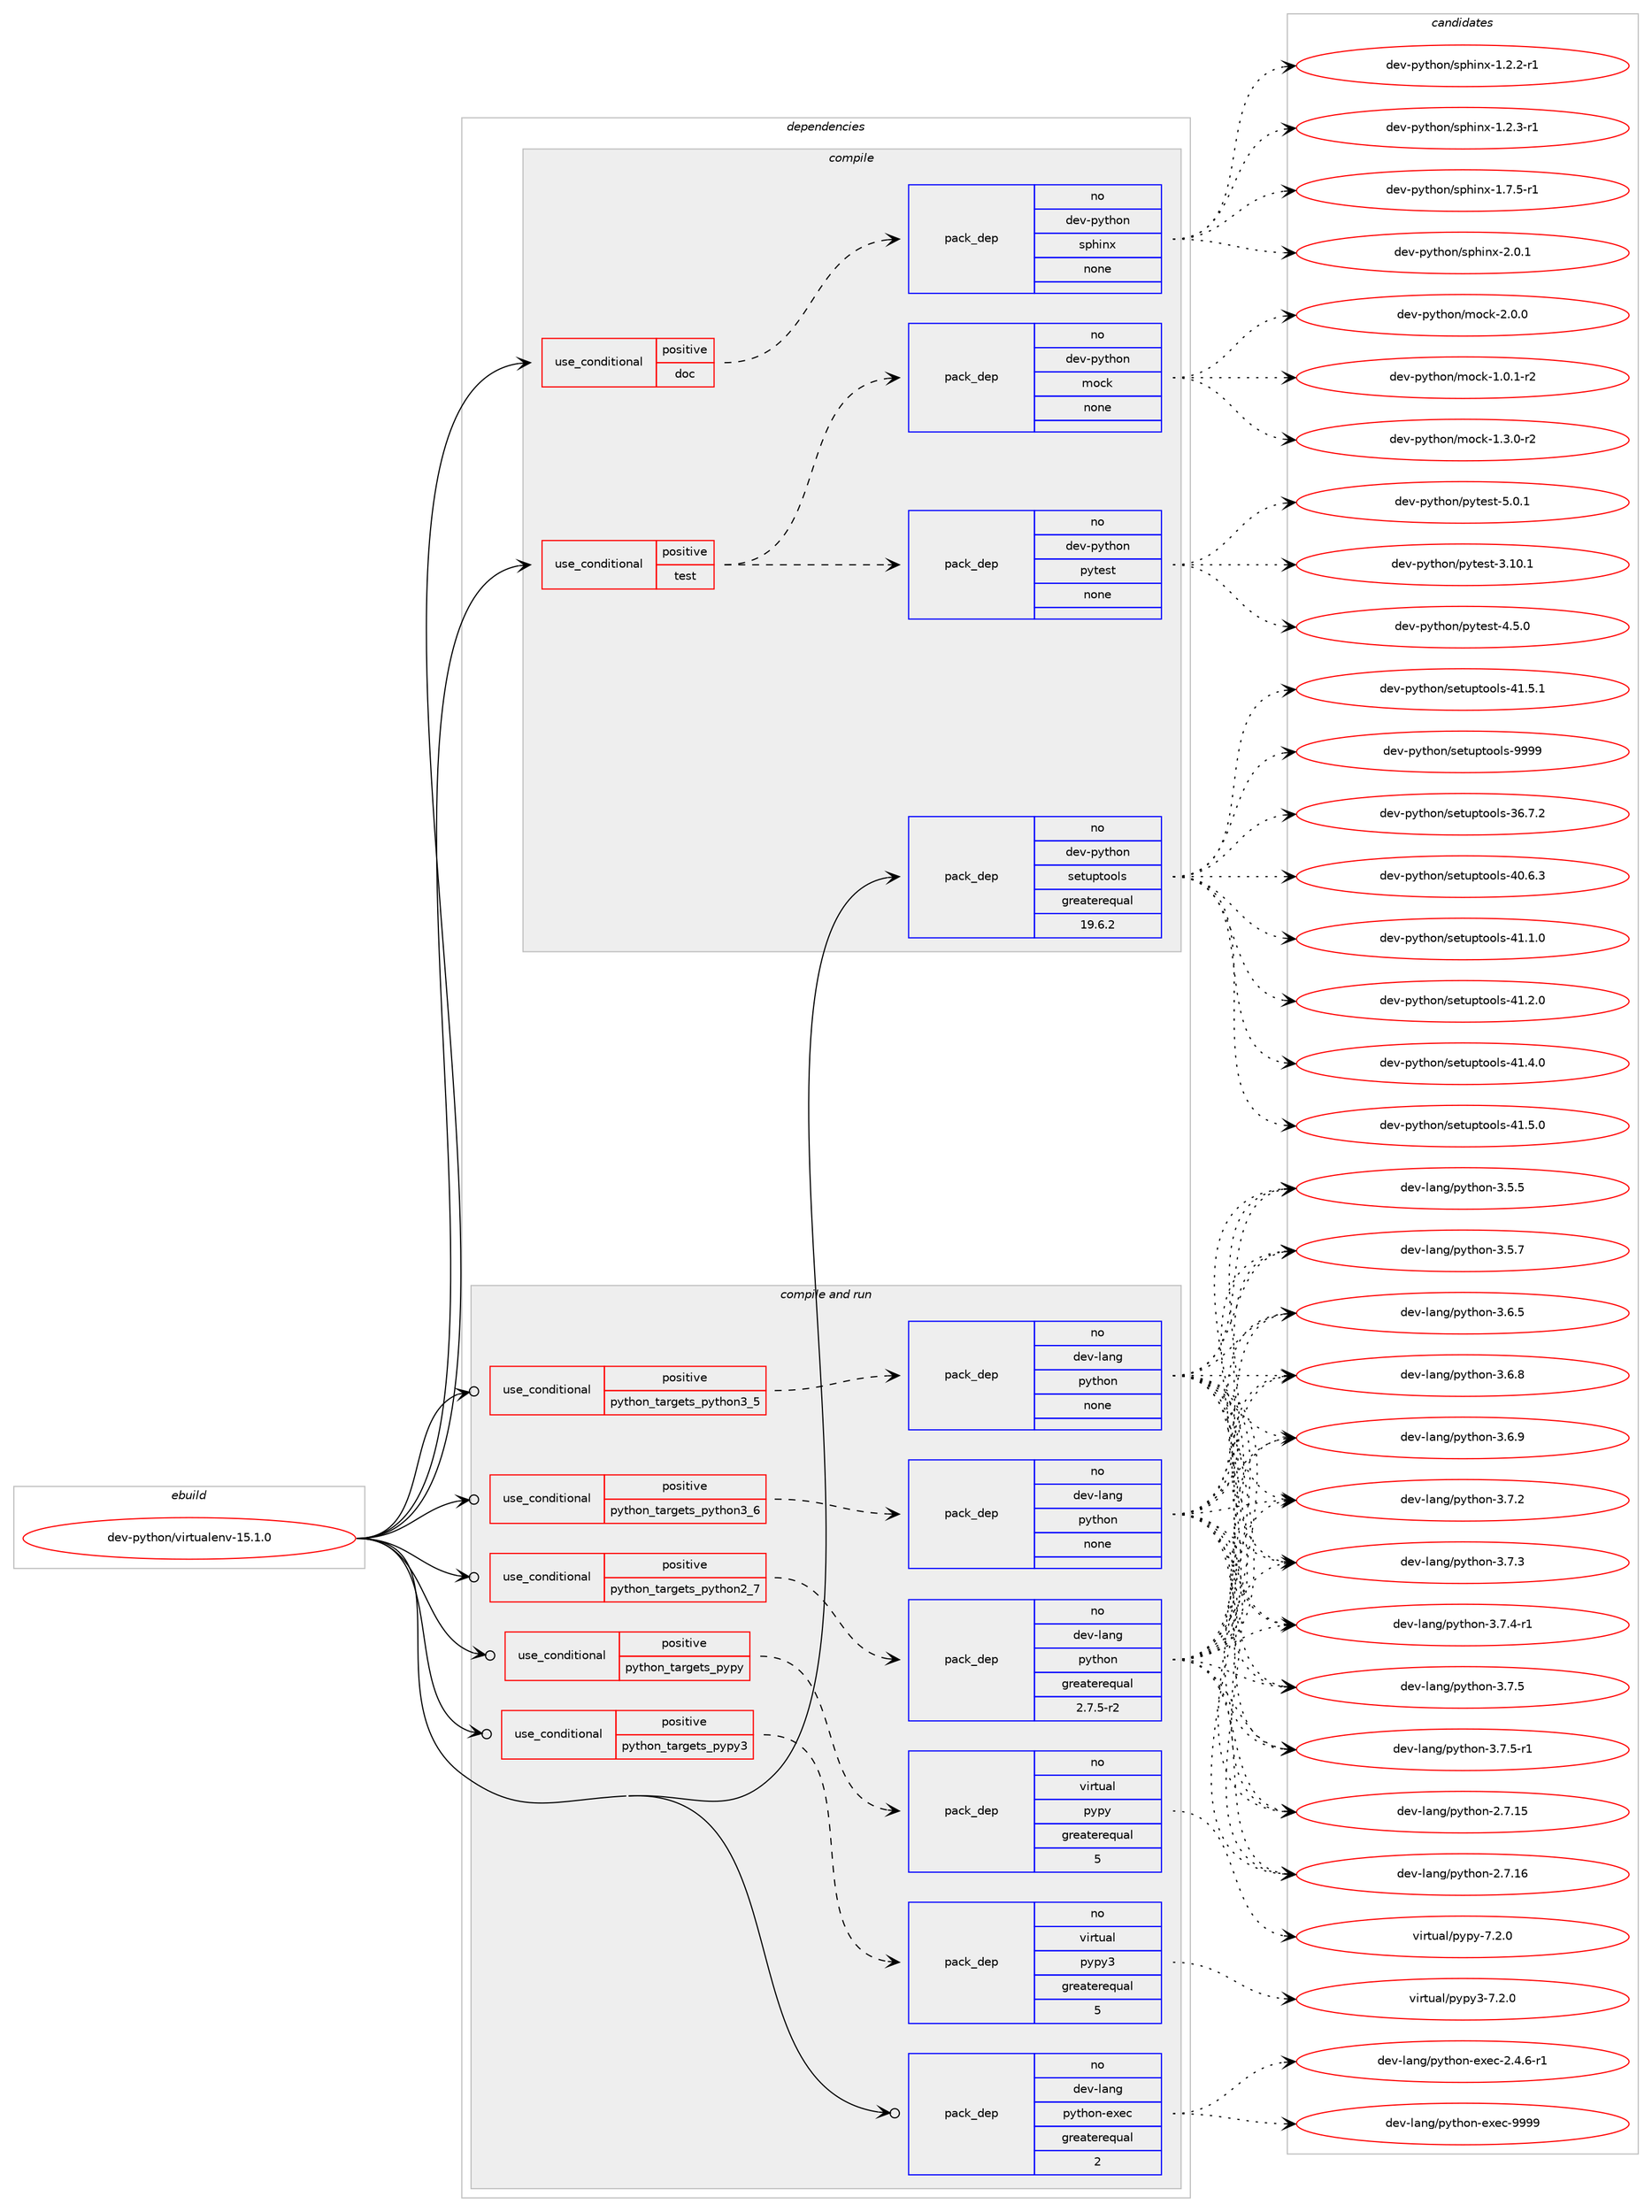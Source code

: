 digraph prolog {

# *************
# Graph options
# *************

newrank=true;
concentrate=true;
compound=true;
graph [rankdir=LR,fontname=Helvetica,fontsize=10,ranksep=1.5];#, ranksep=2.5, nodesep=0.2];
edge  [arrowhead=vee];
node  [fontname=Helvetica,fontsize=10];

# **********
# The ebuild
# **********

subgraph cluster_leftcol {
color=gray;
rank=same;
label=<<i>ebuild</i>>;
id [label="dev-python/virtualenv-15.1.0", color=red, width=4, href="../dev-python/virtualenv-15.1.0.svg"];
}

# ****************
# The dependencies
# ****************

subgraph cluster_midcol {
color=gray;
label=<<i>dependencies</i>>;
subgraph cluster_compile {
fillcolor="#eeeeee";
style=filled;
label=<<i>compile</i>>;
subgraph cond151143 {
dependency642999 [label=<<TABLE BORDER="0" CELLBORDER="1" CELLSPACING="0" CELLPADDING="4"><TR><TD ROWSPAN="3" CELLPADDING="10">use_conditional</TD></TR><TR><TD>positive</TD></TR><TR><TD>doc</TD></TR></TABLE>>, shape=none, color=red];
subgraph pack479967 {
dependency643000 [label=<<TABLE BORDER="0" CELLBORDER="1" CELLSPACING="0" CELLPADDING="4" WIDTH="220"><TR><TD ROWSPAN="6" CELLPADDING="30">pack_dep</TD></TR><TR><TD WIDTH="110">no</TD></TR><TR><TD>dev-python</TD></TR><TR><TD>sphinx</TD></TR><TR><TD>none</TD></TR><TR><TD></TD></TR></TABLE>>, shape=none, color=blue];
}
dependency642999:e -> dependency643000:w [weight=20,style="dashed",arrowhead="vee"];
}
id:e -> dependency642999:w [weight=20,style="solid",arrowhead="vee"];
subgraph cond151144 {
dependency643001 [label=<<TABLE BORDER="0" CELLBORDER="1" CELLSPACING="0" CELLPADDING="4"><TR><TD ROWSPAN="3" CELLPADDING="10">use_conditional</TD></TR><TR><TD>positive</TD></TR><TR><TD>test</TD></TR></TABLE>>, shape=none, color=red];
subgraph pack479968 {
dependency643002 [label=<<TABLE BORDER="0" CELLBORDER="1" CELLSPACING="0" CELLPADDING="4" WIDTH="220"><TR><TD ROWSPAN="6" CELLPADDING="30">pack_dep</TD></TR><TR><TD WIDTH="110">no</TD></TR><TR><TD>dev-python</TD></TR><TR><TD>mock</TD></TR><TR><TD>none</TD></TR><TR><TD></TD></TR></TABLE>>, shape=none, color=blue];
}
dependency643001:e -> dependency643002:w [weight=20,style="dashed",arrowhead="vee"];
subgraph pack479969 {
dependency643003 [label=<<TABLE BORDER="0" CELLBORDER="1" CELLSPACING="0" CELLPADDING="4" WIDTH="220"><TR><TD ROWSPAN="6" CELLPADDING="30">pack_dep</TD></TR><TR><TD WIDTH="110">no</TD></TR><TR><TD>dev-python</TD></TR><TR><TD>pytest</TD></TR><TR><TD>none</TD></TR><TR><TD></TD></TR></TABLE>>, shape=none, color=blue];
}
dependency643001:e -> dependency643003:w [weight=20,style="dashed",arrowhead="vee"];
}
id:e -> dependency643001:w [weight=20,style="solid",arrowhead="vee"];
subgraph pack479970 {
dependency643004 [label=<<TABLE BORDER="0" CELLBORDER="1" CELLSPACING="0" CELLPADDING="4" WIDTH="220"><TR><TD ROWSPAN="6" CELLPADDING="30">pack_dep</TD></TR><TR><TD WIDTH="110">no</TD></TR><TR><TD>dev-python</TD></TR><TR><TD>setuptools</TD></TR><TR><TD>greaterequal</TD></TR><TR><TD>19.6.2</TD></TR></TABLE>>, shape=none, color=blue];
}
id:e -> dependency643004:w [weight=20,style="solid",arrowhead="vee"];
}
subgraph cluster_compileandrun {
fillcolor="#eeeeee";
style=filled;
label=<<i>compile and run</i>>;
subgraph cond151145 {
dependency643005 [label=<<TABLE BORDER="0" CELLBORDER="1" CELLSPACING="0" CELLPADDING="4"><TR><TD ROWSPAN="3" CELLPADDING="10">use_conditional</TD></TR><TR><TD>positive</TD></TR><TR><TD>python_targets_pypy</TD></TR></TABLE>>, shape=none, color=red];
subgraph pack479971 {
dependency643006 [label=<<TABLE BORDER="0" CELLBORDER="1" CELLSPACING="0" CELLPADDING="4" WIDTH="220"><TR><TD ROWSPAN="6" CELLPADDING="30">pack_dep</TD></TR><TR><TD WIDTH="110">no</TD></TR><TR><TD>virtual</TD></TR><TR><TD>pypy</TD></TR><TR><TD>greaterequal</TD></TR><TR><TD>5</TD></TR></TABLE>>, shape=none, color=blue];
}
dependency643005:e -> dependency643006:w [weight=20,style="dashed",arrowhead="vee"];
}
id:e -> dependency643005:w [weight=20,style="solid",arrowhead="odotvee"];
subgraph cond151146 {
dependency643007 [label=<<TABLE BORDER="0" CELLBORDER="1" CELLSPACING="0" CELLPADDING="4"><TR><TD ROWSPAN="3" CELLPADDING="10">use_conditional</TD></TR><TR><TD>positive</TD></TR><TR><TD>python_targets_pypy3</TD></TR></TABLE>>, shape=none, color=red];
subgraph pack479972 {
dependency643008 [label=<<TABLE BORDER="0" CELLBORDER="1" CELLSPACING="0" CELLPADDING="4" WIDTH="220"><TR><TD ROWSPAN="6" CELLPADDING="30">pack_dep</TD></TR><TR><TD WIDTH="110">no</TD></TR><TR><TD>virtual</TD></TR><TR><TD>pypy3</TD></TR><TR><TD>greaterequal</TD></TR><TR><TD>5</TD></TR></TABLE>>, shape=none, color=blue];
}
dependency643007:e -> dependency643008:w [weight=20,style="dashed",arrowhead="vee"];
}
id:e -> dependency643007:w [weight=20,style="solid",arrowhead="odotvee"];
subgraph cond151147 {
dependency643009 [label=<<TABLE BORDER="0" CELLBORDER="1" CELLSPACING="0" CELLPADDING="4"><TR><TD ROWSPAN="3" CELLPADDING="10">use_conditional</TD></TR><TR><TD>positive</TD></TR><TR><TD>python_targets_python2_7</TD></TR></TABLE>>, shape=none, color=red];
subgraph pack479973 {
dependency643010 [label=<<TABLE BORDER="0" CELLBORDER="1" CELLSPACING="0" CELLPADDING="4" WIDTH="220"><TR><TD ROWSPAN="6" CELLPADDING="30">pack_dep</TD></TR><TR><TD WIDTH="110">no</TD></TR><TR><TD>dev-lang</TD></TR><TR><TD>python</TD></TR><TR><TD>greaterequal</TD></TR><TR><TD>2.7.5-r2</TD></TR></TABLE>>, shape=none, color=blue];
}
dependency643009:e -> dependency643010:w [weight=20,style="dashed",arrowhead="vee"];
}
id:e -> dependency643009:w [weight=20,style="solid",arrowhead="odotvee"];
subgraph cond151148 {
dependency643011 [label=<<TABLE BORDER="0" CELLBORDER="1" CELLSPACING="0" CELLPADDING="4"><TR><TD ROWSPAN="3" CELLPADDING="10">use_conditional</TD></TR><TR><TD>positive</TD></TR><TR><TD>python_targets_python3_5</TD></TR></TABLE>>, shape=none, color=red];
subgraph pack479974 {
dependency643012 [label=<<TABLE BORDER="0" CELLBORDER="1" CELLSPACING="0" CELLPADDING="4" WIDTH="220"><TR><TD ROWSPAN="6" CELLPADDING="30">pack_dep</TD></TR><TR><TD WIDTH="110">no</TD></TR><TR><TD>dev-lang</TD></TR><TR><TD>python</TD></TR><TR><TD>none</TD></TR><TR><TD></TD></TR></TABLE>>, shape=none, color=blue];
}
dependency643011:e -> dependency643012:w [weight=20,style="dashed",arrowhead="vee"];
}
id:e -> dependency643011:w [weight=20,style="solid",arrowhead="odotvee"];
subgraph cond151149 {
dependency643013 [label=<<TABLE BORDER="0" CELLBORDER="1" CELLSPACING="0" CELLPADDING="4"><TR><TD ROWSPAN="3" CELLPADDING="10">use_conditional</TD></TR><TR><TD>positive</TD></TR><TR><TD>python_targets_python3_6</TD></TR></TABLE>>, shape=none, color=red];
subgraph pack479975 {
dependency643014 [label=<<TABLE BORDER="0" CELLBORDER="1" CELLSPACING="0" CELLPADDING="4" WIDTH="220"><TR><TD ROWSPAN="6" CELLPADDING="30">pack_dep</TD></TR><TR><TD WIDTH="110">no</TD></TR><TR><TD>dev-lang</TD></TR><TR><TD>python</TD></TR><TR><TD>none</TD></TR><TR><TD></TD></TR></TABLE>>, shape=none, color=blue];
}
dependency643013:e -> dependency643014:w [weight=20,style="dashed",arrowhead="vee"];
}
id:e -> dependency643013:w [weight=20,style="solid",arrowhead="odotvee"];
subgraph pack479976 {
dependency643015 [label=<<TABLE BORDER="0" CELLBORDER="1" CELLSPACING="0" CELLPADDING="4" WIDTH="220"><TR><TD ROWSPAN="6" CELLPADDING="30">pack_dep</TD></TR><TR><TD WIDTH="110">no</TD></TR><TR><TD>dev-lang</TD></TR><TR><TD>python-exec</TD></TR><TR><TD>greaterequal</TD></TR><TR><TD>2</TD></TR></TABLE>>, shape=none, color=blue];
}
id:e -> dependency643015:w [weight=20,style="solid",arrowhead="odotvee"];
}
subgraph cluster_run {
fillcolor="#eeeeee";
style=filled;
label=<<i>run</i>>;
}
}

# **************
# The candidates
# **************

subgraph cluster_choices {
rank=same;
color=gray;
label=<<i>candidates</i>>;

subgraph choice479967 {
color=black;
nodesep=1;
choice10010111845112121116104111110471151121041051101204549465046504511449 [label="dev-python/sphinx-1.2.2-r1", color=red, width=4,href="../dev-python/sphinx-1.2.2-r1.svg"];
choice10010111845112121116104111110471151121041051101204549465046514511449 [label="dev-python/sphinx-1.2.3-r1", color=red, width=4,href="../dev-python/sphinx-1.2.3-r1.svg"];
choice10010111845112121116104111110471151121041051101204549465546534511449 [label="dev-python/sphinx-1.7.5-r1", color=red, width=4,href="../dev-python/sphinx-1.7.5-r1.svg"];
choice1001011184511212111610411111047115112104105110120455046484649 [label="dev-python/sphinx-2.0.1", color=red, width=4,href="../dev-python/sphinx-2.0.1.svg"];
dependency643000:e -> choice10010111845112121116104111110471151121041051101204549465046504511449:w [style=dotted,weight="100"];
dependency643000:e -> choice10010111845112121116104111110471151121041051101204549465046514511449:w [style=dotted,weight="100"];
dependency643000:e -> choice10010111845112121116104111110471151121041051101204549465546534511449:w [style=dotted,weight="100"];
dependency643000:e -> choice1001011184511212111610411111047115112104105110120455046484649:w [style=dotted,weight="100"];
}
subgraph choice479968 {
color=black;
nodesep=1;
choice1001011184511212111610411111047109111991074549464846494511450 [label="dev-python/mock-1.0.1-r2", color=red, width=4,href="../dev-python/mock-1.0.1-r2.svg"];
choice1001011184511212111610411111047109111991074549465146484511450 [label="dev-python/mock-1.3.0-r2", color=red, width=4,href="../dev-python/mock-1.3.0-r2.svg"];
choice100101118451121211161041111104710911199107455046484648 [label="dev-python/mock-2.0.0", color=red, width=4,href="../dev-python/mock-2.0.0.svg"];
dependency643002:e -> choice1001011184511212111610411111047109111991074549464846494511450:w [style=dotted,weight="100"];
dependency643002:e -> choice1001011184511212111610411111047109111991074549465146484511450:w [style=dotted,weight="100"];
dependency643002:e -> choice100101118451121211161041111104710911199107455046484648:w [style=dotted,weight="100"];
}
subgraph choice479969 {
color=black;
nodesep=1;
choice100101118451121211161041111104711212111610111511645514649484649 [label="dev-python/pytest-3.10.1", color=red, width=4,href="../dev-python/pytest-3.10.1.svg"];
choice1001011184511212111610411111047112121116101115116455246534648 [label="dev-python/pytest-4.5.0", color=red, width=4,href="../dev-python/pytest-4.5.0.svg"];
choice1001011184511212111610411111047112121116101115116455346484649 [label="dev-python/pytest-5.0.1", color=red, width=4,href="../dev-python/pytest-5.0.1.svg"];
dependency643003:e -> choice100101118451121211161041111104711212111610111511645514649484649:w [style=dotted,weight="100"];
dependency643003:e -> choice1001011184511212111610411111047112121116101115116455246534648:w [style=dotted,weight="100"];
dependency643003:e -> choice1001011184511212111610411111047112121116101115116455346484649:w [style=dotted,weight="100"];
}
subgraph choice479970 {
color=black;
nodesep=1;
choice100101118451121211161041111104711510111611711211611111110811545515446554650 [label="dev-python/setuptools-36.7.2", color=red, width=4,href="../dev-python/setuptools-36.7.2.svg"];
choice100101118451121211161041111104711510111611711211611111110811545524846544651 [label="dev-python/setuptools-40.6.3", color=red, width=4,href="../dev-python/setuptools-40.6.3.svg"];
choice100101118451121211161041111104711510111611711211611111110811545524946494648 [label="dev-python/setuptools-41.1.0", color=red, width=4,href="../dev-python/setuptools-41.1.0.svg"];
choice100101118451121211161041111104711510111611711211611111110811545524946504648 [label="dev-python/setuptools-41.2.0", color=red, width=4,href="../dev-python/setuptools-41.2.0.svg"];
choice100101118451121211161041111104711510111611711211611111110811545524946524648 [label="dev-python/setuptools-41.4.0", color=red, width=4,href="../dev-python/setuptools-41.4.0.svg"];
choice100101118451121211161041111104711510111611711211611111110811545524946534648 [label="dev-python/setuptools-41.5.0", color=red, width=4,href="../dev-python/setuptools-41.5.0.svg"];
choice100101118451121211161041111104711510111611711211611111110811545524946534649 [label="dev-python/setuptools-41.5.1", color=red, width=4,href="../dev-python/setuptools-41.5.1.svg"];
choice10010111845112121116104111110471151011161171121161111111081154557575757 [label="dev-python/setuptools-9999", color=red, width=4,href="../dev-python/setuptools-9999.svg"];
dependency643004:e -> choice100101118451121211161041111104711510111611711211611111110811545515446554650:w [style=dotted,weight="100"];
dependency643004:e -> choice100101118451121211161041111104711510111611711211611111110811545524846544651:w [style=dotted,weight="100"];
dependency643004:e -> choice100101118451121211161041111104711510111611711211611111110811545524946494648:w [style=dotted,weight="100"];
dependency643004:e -> choice100101118451121211161041111104711510111611711211611111110811545524946504648:w [style=dotted,weight="100"];
dependency643004:e -> choice100101118451121211161041111104711510111611711211611111110811545524946524648:w [style=dotted,weight="100"];
dependency643004:e -> choice100101118451121211161041111104711510111611711211611111110811545524946534648:w [style=dotted,weight="100"];
dependency643004:e -> choice100101118451121211161041111104711510111611711211611111110811545524946534649:w [style=dotted,weight="100"];
dependency643004:e -> choice10010111845112121116104111110471151011161171121161111111081154557575757:w [style=dotted,weight="100"];
}
subgraph choice479971 {
color=black;
nodesep=1;
choice1181051141161179710847112121112121455546504648 [label="virtual/pypy-7.2.0", color=red, width=4,href="../virtual/pypy-7.2.0.svg"];
dependency643006:e -> choice1181051141161179710847112121112121455546504648:w [style=dotted,weight="100"];
}
subgraph choice479972 {
color=black;
nodesep=1;
choice118105114116117971084711212111212151455546504648 [label="virtual/pypy3-7.2.0", color=red, width=4,href="../virtual/pypy3-7.2.0.svg"];
dependency643008:e -> choice118105114116117971084711212111212151455546504648:w [style=dotted,weight="100"];
}
subgraph choice479973 {
color=black;
nodesep=1;
choice10010111845108971101034711212111610411111045504655464953 [label="dev-lang/python-2.7.15", color=red, width=4,href="../dev-lang/python-2.7.15.svg"];
choice10010111845108971101034711212111610411111045504655464954 [label="dev-lang/python-2.7.16", color=red, width=4,href="../dev-lang/python-2.7.16.svg"];
choice100101118451089711010347112121116104111110455146534653 [label="dev-lang/python-3.5.5", color=red, width=4,href="../dev-lang/python-3.5.5.svg"];
choice100101118451089711010347112121116104111110455146534655 [label="dev-lang/python-3.5.7", color=red, width=4,href="../dev-lang/python-3.5.7.svg"];
choice100101118451089711010347112121116104111110455146544653 [label="dev-lang/python-3.6.5", color=red, width=4,href="../dev-lang/python-3.6.5.svg"];
choice100101118451089711010347112121116104111110455146544656 [label="dev-lang/python-3.6.8", color=red, width=4,href="../dev-lang/python-3.6.8.svg"];
choice100101118451089711010347112121116104111110455146544657 [label="dev-lang/python-3.6.9", color=red, width=4,href="../dev-lang/python-3.6.9.svg"];
choice100101118451089711010347112121116104111110455146554650 [label="dev-lang/python-3.7.2", color=red, width=4,href="../dev-lang/python-3.7.2.svg"];
choice100101118451089711010347112121116104111110455146554651 [label="dev-lang/python-3.7.3", color=red, width=4,href="../dev-lang/python-3.7.3.svg"];
choice1001011184510897110103471121211161041111104551465546524511449 [label="dev-lang/python-3.7.4-r1", color=red, width=4,href="../dev-lang/python-3.7.4-r1.svg"];
choice100101118451089711010347112121116104111110455146554653 [label="dev-lang/python-3.7.5", color=red, width=4,href="../dev-lang/python-3.7.5.svg"];
choice1001011184510897110103471121211161041111104551465546534511449 [label="dev-lang/python-3.7.5-r1", color=red, width=4,href="../dev-lang/python-3.7.5-r1.svg"];
dependency643010:e -> choice10010111845108971101034711212111610411111045504655464953:w [style=dotted,weight="100"];
dependency643010:e -> choice10010111845108971101034711212111610411111045504655464954:w [style=dotted,weight="100"];
dependency643010:e -> choice100101118451089711010347112121116104111110455146534653:w [style=dotted,weight="100"];
dependency643010:e -> choice100101118451089711010347112121116104111110455146534655:w [style=dotted,weight="100"];
dependency643010:e -> choice100101118451089711010347112121116104111110455146544653:w [style=dotted,weight="100"];
dependency643010:e -> choice100101118451089711010347112121116104111110455146544656:w [style=dotted,weight="100"];
dependency643010:e -> choice100101118451089711010347112121116104111110455146544657:w [style=dotted,weight="100"];
dependency643010:e -> choice100101118451089711010347112121116104111110455146554650:w [style=dotted,weight="100"];
dependency643010:e -> choice100101118451089711010347112121116104111110455146554651:w [style=dotted,weight="100"];
dependency643010:e -> choice1001011184510897110103471121211161041111104551465546524511449:w [style=dotted,weight="100"];
dependency643010:e -> choice100101118451089711010347112121116104111110455146554653:w [style=dotted,weight="100"];
dependency643010:e -> choice1001011184510897110103471121211161041111104551465546534511449:w [style=dotted,weight="100"];
}
subgraph choice479974 {
color=black;
nodesep=1;
choice10010111845108971101034711212111610411111045504655464953 [label="dev-lang/python-2.7.15", color=red, width=4,href="../dev-lang/python-2.7.15.svg"];
choice10010111845108971101034711212111610411111045504655464954 [label="dev-lang/python-2.7.16", color=red, width=4,href="../dev-lang/python-2.7.16.svg"];
choice100101118451089711010347112121116104111110455146534653 [label="dev-lang/python-3.5.5", color=red, width=4,href="../dev-lang/python-3.5.5.svg"];
choice100101118451089711010347112121116104111110455146534655 [label="dev-lang/python-3.5.7", color=red, width=4,href="../dev-lang/python-3.5.7.svg"];
choice100101118451089711010347112121116104111110455146544653 [label="dev-lang/python-3.6.5", color=red, width=4,href="../dev-lang/python-3.6.5.svg"];
choice100101118451089711010347112121116104111110455146544656 [label="dev-lang/python-3.6.8", color=red, width=4,href="../dev-lang/python-3.6.8.svg"];
choice100101118451089711010347112121116104111110455146544657 [label="dev-lang/python-3.6.9", color=red, width=4,href="../dev-lang/python-3.6.9.svg"];
choice100101118451089711010347112121116104111110455146554650 [label="dev-lang/python-3.7.2", color=red, width=4,href="../dev-lang/python-3.7.2.svg"];
choice100101118451089711010347112121116104111110455146554651 [label="dev-lang/python-3.7.3", color=red, width=4,href="../dev-lang/python-3.7.3.svg"];
choice1001011184510897110103471121211161041111104551465546524511449 [label="dev-lang/python-3.7.4-r1", color=red, width=4,href="../dev-lang/python-3.7.4-r1.svg"];
choice100101118451089711010347112121116104111110455146554653 [label="dev-lang/python-3.7.5", color=red, width=4,href="../dev-lang/python-3.7.5.svg"];
choice1001011184510897110103471121211161041111104551465546534511449 [label="dev-lang/python-3.7.5-r1", color=red, width=4,href="../dev-lang/python-3.7.5-r1.svg"];
dependency643012:e -> choice10010111845108971101034711212111610411111045504655464953:w [style=dotted,weight="100"];
dependency643012:e -> choice10010111845108971101034711212111610411111045504655464954:w [style=dotted,weight="100"];
dependency643012:e -> choice100101118451089711010347112121116104111110455146534653:w [style=dotted,weight="100"];
dependency643012:e -> choice100101118451089711010347112121116104111110455146534655:w [style=dotted,weight="100"];
dependency643012:e -> choice100101118451089711010347112121116104111110455146544653:w [style=dotted,weight="100"];
dependency643012:e -> choice100101118451089711010347112121116104111110455146544656:w [style=dotted,weight="100"];
dependency643012:e -> choice100101118451089711010347112121116104111110455146544657:w [style=dotted,weight="100"];
dependency643012:e -> choice100101118451089711010347112121116104111110455146554650:w [style=dotted,weight="100"];
dependency643012:e -> choice100101118451089711010347112121116104111110455146554651:w [style=dotted,weight="100"];
dependency643012:e -> choice1001011184510897110103471121211161041111104551465546524511449:w [style=dotted,weight="100"];
dependency643012:e -> choice100101118451089711010347112121116104111110455146554653:w [style=dotted,weight="100"];
dependency643012:e -> choice1001011184510897110103471121211161041111104551465546534511449:w [style=dotted,weight="100"];
}
subgraph choice479975 {
color=black;
nodesep=1;
choice10010111845108971101034711212111610411111045504655464953 [label="dev-lang/python-2.7.15", color=red, width=4,href="../dev-lang/python-2.7.15.svg"];
choice10010111845108971101034711212111610411111045504655464954 [label="dev-lang/python-2.7.16", color=red, width=4,href="../dev-lang/python-2.7.16.svg"];
choice100101118451089711010347112121116104111110455146534653 [label="dev-lang/python-3.5.5", color=red, width=4,href="../dev-lang/python-3.5.5.svg"];
choice100101118451089711010347112121116104111110455146534655 [label="dev-lang/python-3.5.7", color=red, width=4,href="../dev-lang/python-3.5.7.svg"];
choice100101118451089711010347112121116104111110455146544653 [label="dev-lang/python-3.6.5", color=red, width=4,href="../dev-lang/python-3.6.5.svg"];
choice100101118451089711010347112121116104111110455146544656 [label="dev-lang/python-3.6.8", color=red, width=4,href="../dev-lang/python-3.6.8.svg"];
choice100101118451089711010347112121116104111110455146544657 [label="dev-lang/python-3.6.9", color=red, width=4,href="../dev-lang/python-3.6.9.svg"];
choice100101118451089711010347112121116104111110455146554650 [label="dev-lang/python-3.7.2", color=red, width=4,href="../dev-lang/python-3.7.2.svg"];
choice100101118451089711010347112121116104111110455146554651 [label="dev-lang/python-3.7.3", color=red, width=4,href="../dev-lang/python-3.7.3.svg"];
choice1001011184510897110103471121211161041111104551465546524511449 [label="dev-lang/python-3.7.4-r1", color=red, width=4,href="../dev-lang/python-3.7.4-r1.svg"];
choice100101118451089711010347112121116104111110455146554653 [label="dev-lang/python-3.7.5", color=red, width=4,href="../dev-lang/python-3.7.5.svg"];
choice1001011184510897110103471121211161041111104551465546534511449 [label="dev-lang/python-3.7.5-r1", color=red, width=4,href="../dev-lang/python-3.7.5-r1.svg"];
dependency643014:e -> choice10010111845108971101034711212111610411111045504655464953:w [style=dotted,weight="100"];
dependency643014:e -> choice10010111845108971101034711212111610411111045504655464954:w [style=dotted,weight="100"];
dependency643014:e -> choice100101118451089711010347112121116104111110455146534653:w [style=dotted,weight="100"];
dependency643014:e -> choice100101118451089711010347112121116104111110455146534655:w [style=dotted,weight="100"];
dependency643014:e -> choice100101118451089711010347112121116104111110455146544653:w [style=dotted,weight="100"];
dependency643014:e -> choice100101118451089711010347112121116104111110455146544656:w [style=dotted,weight="100"];
dependency643014:e -> choice100101118451089711010347112121116104111110455146544657:w [style=dotted,weight="100"];
dependency643014:e -> choice100101118451089711010347112121116104111110455146554650:w [style=dotted,weight="100"];
dependency643014:e -> choice100101118451089711010347112121116104111110455146554651:w [style=dotted,weight="100"];
dependency643014:e -> choice1001011184510897110103471121211161041111104551465546524511449:w [style=dotted,weight="100"];
dependency643014:e -> choice100101118451089711010347112121116104111110455146554653:w [style=dotted,weight="100"];
dependency643014:e -> choice1001011184510897110103471121211161041111104551465546534511449:w [style=dotted,weight="100"];
}
subgraph choice479976 {
color=black;
nodesep=1;
choice10010111845108971101034711212111610411111045101120101994550465246544511449 [label="dev-lang/python-exec-2.4.6-r1", color=red, width=4,href="../dev-lang/python-exec-2.4.6-r1.svg"];
choice10010111845108971101034711212111610411111045101120101994557575757 [label="dev-lang/python-exec-9999", color=red, width=4,href="../dev-lang/python-exec-9999.svg"];
dependency643015:e -> choice10010111845108971101034711212111610411111045101120101994550465246544511449:w [style=dotted,weight="100"];
dependency643015:e -> choice10010111845108971101034711212111610411111045101120101994557575757:w [style=dotted,weight="100"];
}
}

}
